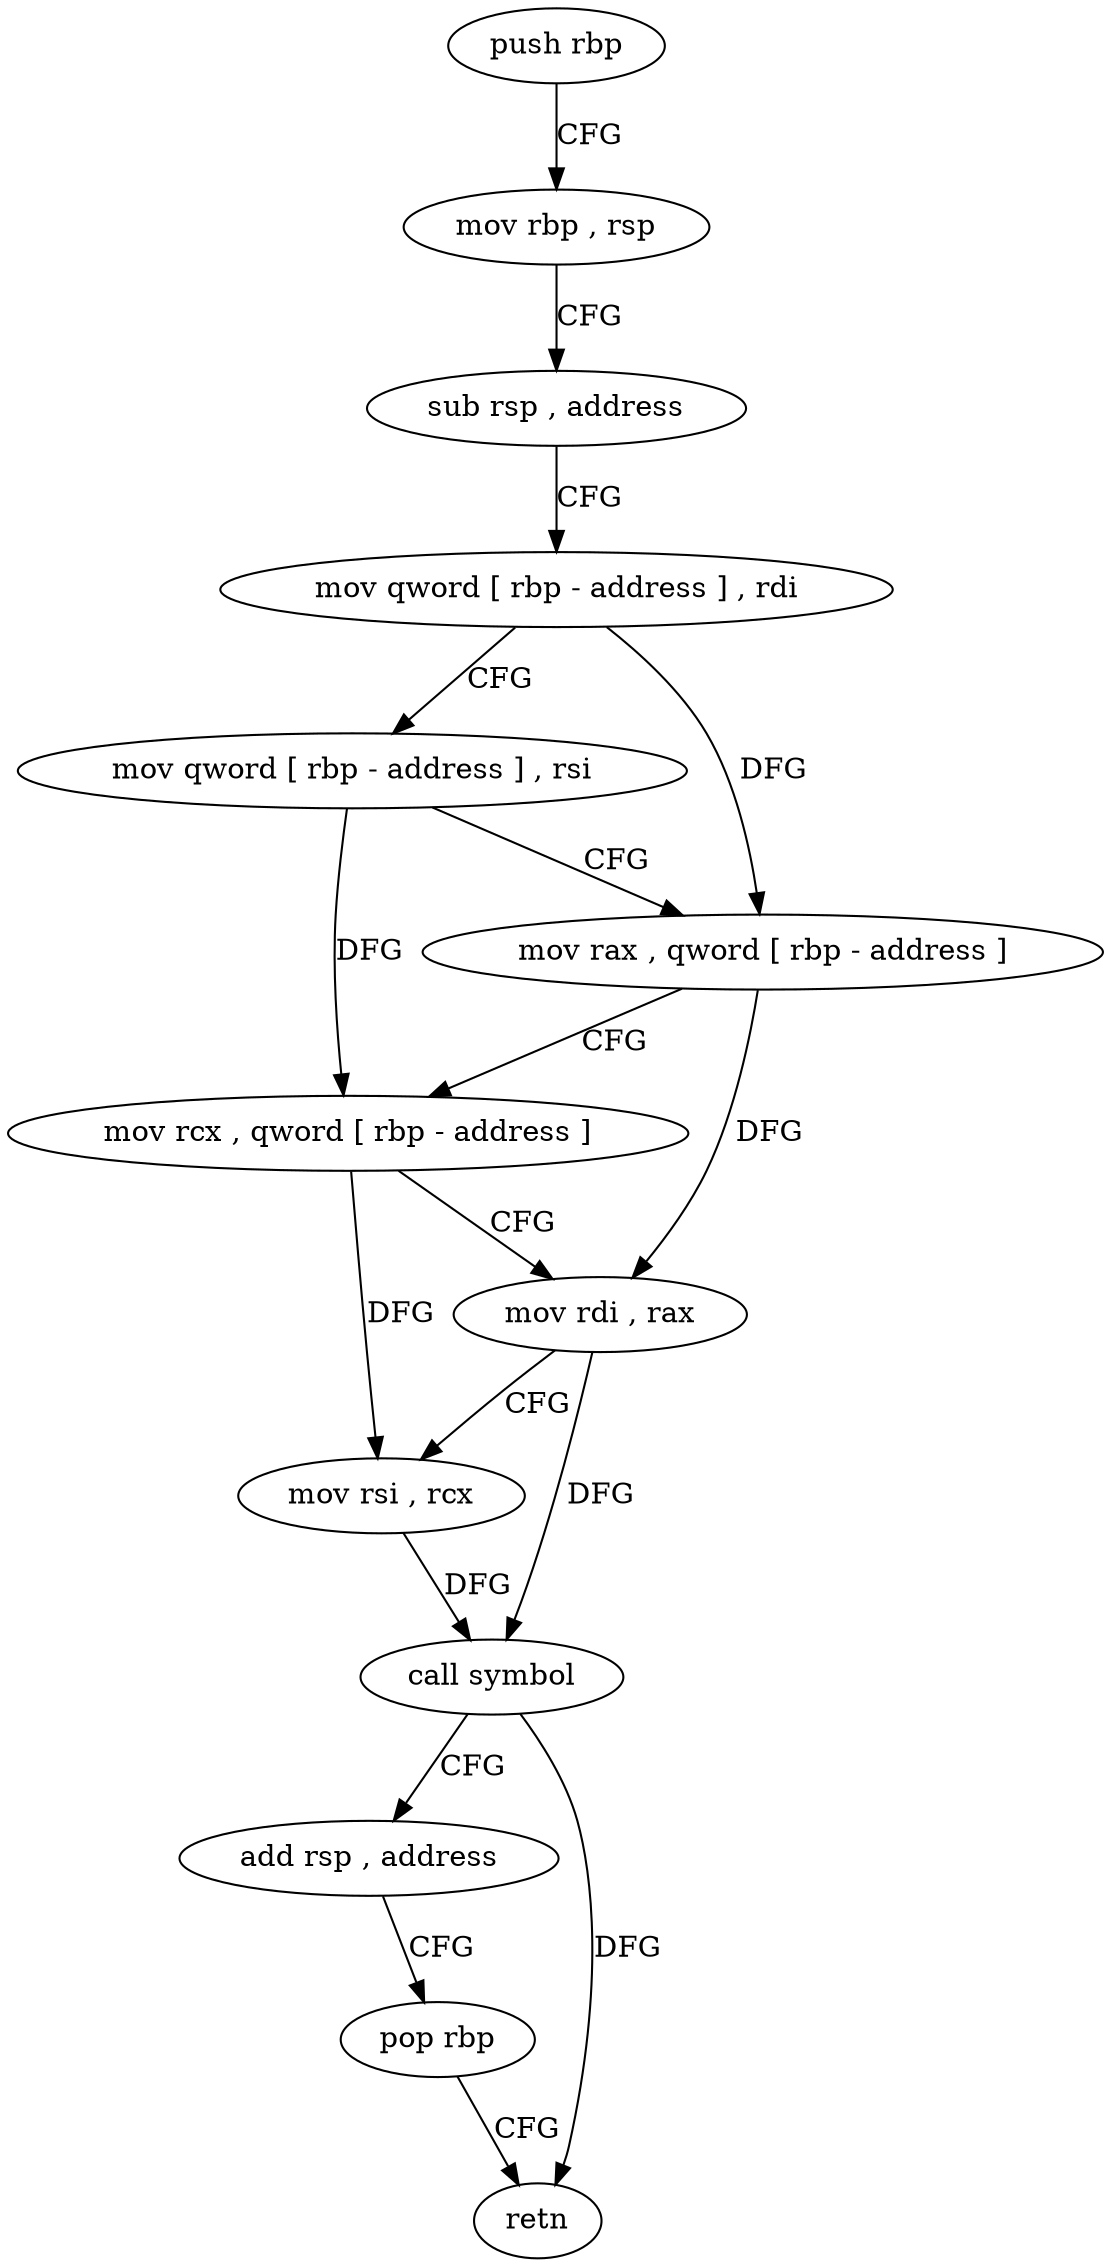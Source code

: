 digraph "func" {
"4238320" [label = "push rbp" ]
"4238321" [label = "mov rbp , rsp" ]
"4238324" [label = "sub rsp , address" ]
"4238328" [label = "mov qword [ rbp - address ] , rdi" ]
"4238332" [label = "mov qword [ rbp - address ] , rsi" ]
"4238336" [label = "mov rax , qword [ rbp - address ]" ]
"4238340" [label = "mov rcx , qword [ rbp - address ]" ]
"4238344" [label = "mov rdi , rax" ]
"4238347" [label = "mov rsi , rcx" ]
"4238350" [label = "call symbol" ]
"4238355" [label = "add rsp , address" ]
"4238359" [label = "pop rbp" ]
"4238360" [label = "retn" ]
"4238320" -> "4238321" [ label = "CFG" ]
"4238321" -> "4238324" [ label = "CFG" ]
"4238324" -> "4238328" [ label = "CFG" ]
"4238328" -> "4238332" [ label = "CFG" ]
"4238328" -> "4238336" [ label = "DFG" ]
"4238332" -> "4238336" [ label = "CFG" ]
"4238332" -> "4238340" [ label = "DFG" ]
"4238336" -> "4238340" [ label = "CFG" ]
"4238336" -> "4238344" [ label = "DFG" ]
"4238340" -> "4238344" [ label = "CFG" ]
"4238340" -> "4238347" [ label = "DFG" ]
"4238344" -> "4238347" [ label = "CFG" ]
"4238344" -> "4238350" [ label = "DFG" ]
"4238347" -> "4238350" [ label = "DFG" ]
"4238350" -> "4238355" [ label = "CFG" ]
"4238350" -> "4238360" [ label = "DFG" ]
"4238355" -> "4238359" [ label = "CFG" ]
"4238359" -> "4238360" [ label = "CFG" ]
}
